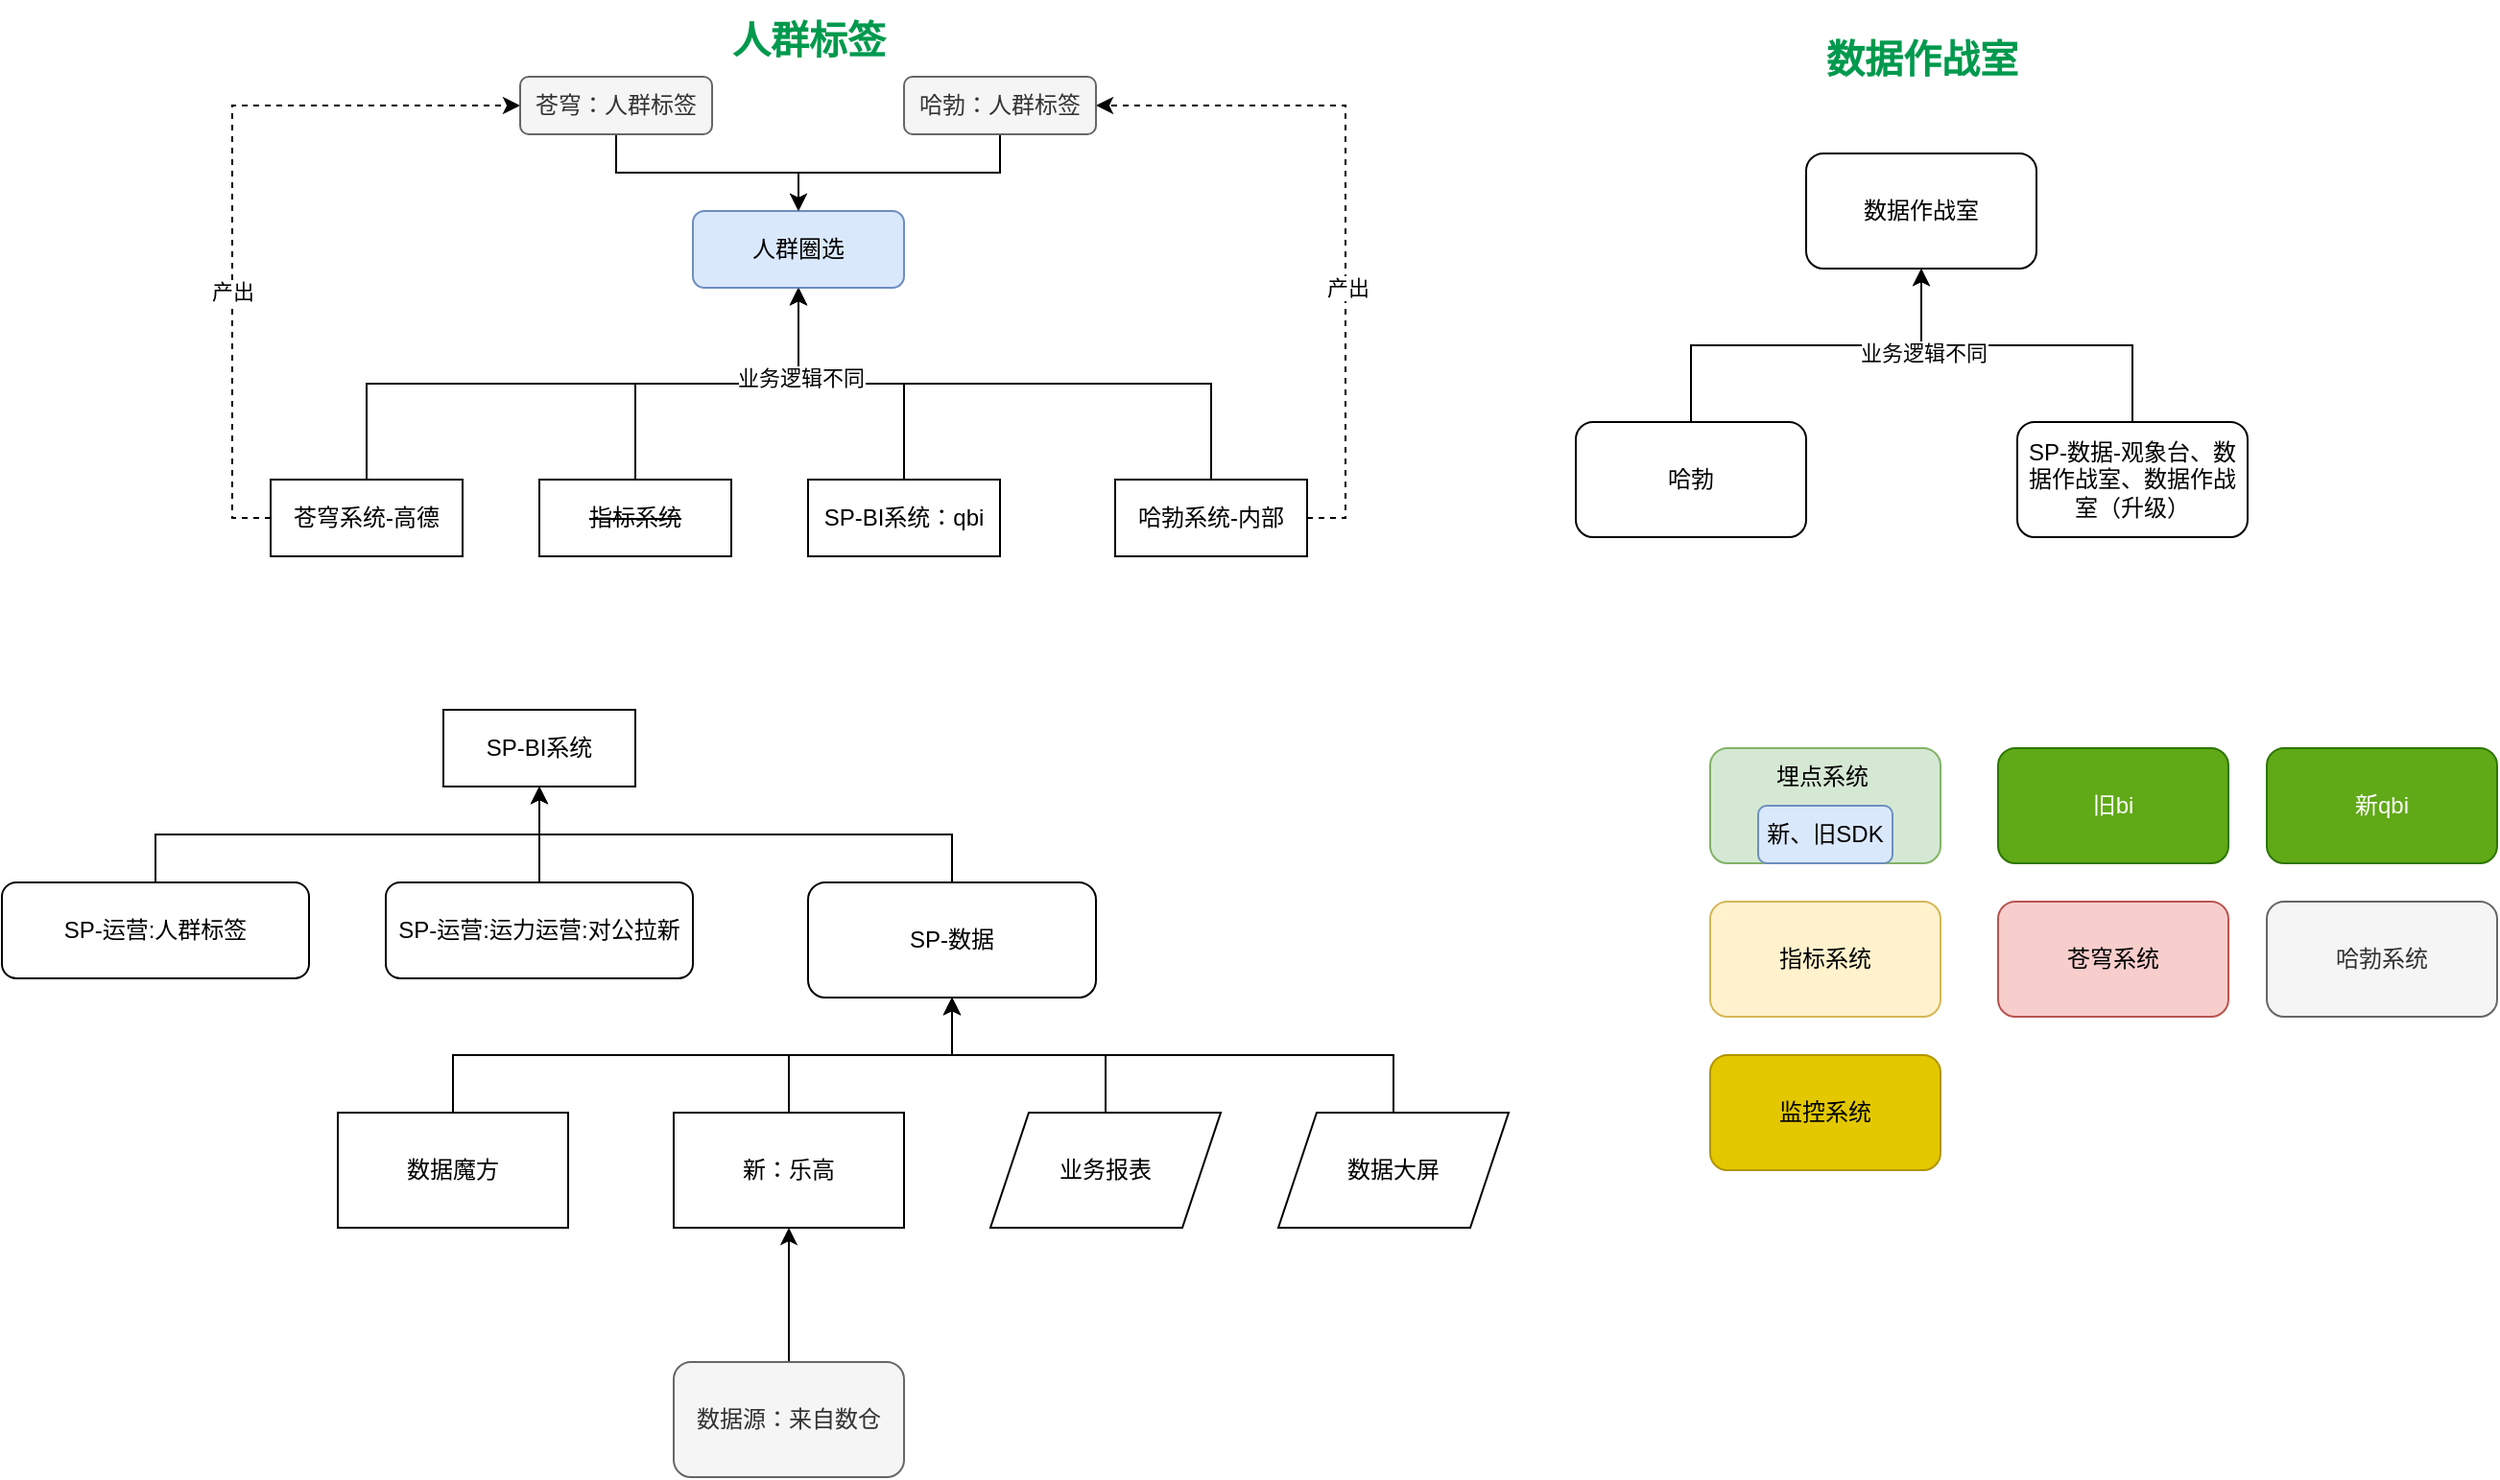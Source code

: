 <mxfile version="24.4.2" type="github">
  <diagram name="第 1 页" id="eANgrpfl19V5May6iINn">
    <mxGraphModel dx="1434" dy="3122" grid="1" gridSize="10" guides="1" tooltips="1" connect="1" arrows="1" fold="1" page="1" pageScale="1" pageWidth="1654" pageHeight="2336" math="0" shadow="0">
      <root>
        <mxCell id="0" />
        <mxCell id="1" parent="0" />
        <mxCell id="rTvgBysRln8sT-yUDkH9-7" style="edgeStyle=orthogonalEdgeStyle;rounded=0;orthogonalLoop=1;jettySize=auto;html=1;exitX=0.5;exitY=0;exitDx=0;exitDy=0;entryX=0.5;entryY=1;entryDx=0;entryDy=0;" parent="1" source="rTvgBysRln8sT-yUDkH9-1" target="rTvgBysRln8sT-yUDkH9-6" edge="1">
          <mxGeometry relative="1" as="geometry" />
        </mxCell>
        <mxCell id="rTvgBysRln8sT-yUDkH9-1" value="&lt;strike&gt;指标系统&lt;/strike&gt;" style="rounded=0;whiteSpace=wrap;html=1;" parent="1" vertex="1">
          <mxGeometry x="280" y="240" width="100" height="40" as="geometry" />
        </mxCell>
        <mxCell id="rTvgBysRln8sT-yUDkH9-8" style="edgeStyle=orthogonalEdgeStyle;rounded=0;orthogonalLoop=1;jettySize=auto;html=1;exitX=0.5;exitY=0;exitDx=0;exitDy=0;entryX=0.5;entryY=1;entryDx=0;entryDy=0;" parent="1" source="rTvgBysRln8sT-yUDkH9-2" target="rTvgBysRln8sT-yUDkH9-6" edge="1">
          <mxGeometry relative="1" as="geometry" />
        </mxCell>
        <mxCell id="SWdIP9cP-iB2GuOIObq4-13" style="edgeStyle=orthogonalEdgeStyle;rounded=0;orthogonalLoop=1;jettySize=auto;html=1;exitX=0;exitY=0.5;exitDx=0;exitDy=0;entryX=0;entryY=0.5;entryDx=0;entryDy=0;dashed=1;" parent="1" source="rTvgBysRln8sT-yUDkH9-2" target="rTvgBysRln8sT-yUDkH9-4" edge="1">
          <mxGeometry relative="1" as="geometry" />
        </mxCell>
        <mxCell id="SWdIP9cP-iB2GuOIObq4-14" value="产出" style="edgeLabel;html=1;align=center;verticalAlign=middle;resizable=0;points=[];" parent="SWdIP9cP-iB2GuOIObq4-13" vertex="1" connectable="0">
          <mxGeometry x="-0.283" relative="1" as="geometry">
            <mxPoint as="offset" />
          </mxGeometry>
        </mxCell>
        <mxCell id="rTvgBysRln8sT-yUDkH9-2" value="苍穹系统-高德" style="rounded=0;whiteSpace=wrap;html=1;" parent="1" vertex="1">
          <mxGeometry x="140" y="240" width="100" height="40" as="geometry" />
        </mxCell>
        <mxCell id="rTvgBysRln8sT-yUDkH9-9" style="edgeStyle=orthogonalEdgeStyle;rounded=0;orthogonalLoop=1;jettySize=auto;html=1;exitX=0.5;exitY=0;exitDx=0;exitDy=0;entryX=0.5;entryY=1;entryDx=0;entryDy=0;" parent="1" source="rTvgBysRln8sT-yUDkH9-3" target="rTvgBysRln8sT-yUDkH9-6" edge="1">
          <mxGeometry relative="1" as="geometry" />
        </mxCell>
        <mxCell id="rTvgBysRln8sT-yUDkH9-3" value="SP-BI系统：qbi" style="rounded=0;whiteSpace=wrap;html=1;" parent="1" vertex="1">
          <mxGeometry x="420" y="240" width="100" height="40" as="geometry" />
        </mxCell>
        <mxCell id="SWdIP9cP-iB2GuOIObq4-11" style="edgeStyle=orthogonalEdgeStyle;rounded=0;orthogonalLoop=1;jettySize=auto;html=1;exitX=0.5;exitY=1;exitDx=0;exitDy=0;entryX=0.5;entryY=0;entryDx=0;entryDy=0;" parent="1" source="rTvgBysRln8sT-yUDkH9-4" target="rTvgBysRln8sT-yUDkH9-6" edge="1">
          <mxGeometry relative="1" as="geometry" />
        </mxCell>
        <mxCell id="rTvgBysRln8sT-yUDkH9-4" value="苍穹：人群标签" style="rounded=1;whiteSpace=wrap;html=1;fillColor=#f5f5f5;fontColor=#333333;strokeColor=#666666;" parent="1" vertex="1">
          <mxGeometry x="270" y="30" width="100" height="30" as="geometry" />
        </mxCell>
        <mxCell id="rTvgBysRln8sT-yUDkH9-6" value="人群圈选" style="rounded=1;whiteSpace=wrap;html=1;fillColor=#dae8fc;strokeColor=#6c8ebf;" parent="1" vertex="1">
          <mxGeometry x="360" y="100" width="110" height="40" as="geometry" />
        </mxCell>
        <mxCell id="SWdIP9cP-iB2GuOIObq4-2" style="edgeStyle=orthogonalEdgeStyle;rounded=0;orthogonalLoop=1;jettySize=auto;html=1;exitX=0.5;exitY=0;exitDx=0;exitDy=0;entryX=0.5;entryY=1;entryDx=0;entryDy=0;" parent="1" source="SWdIP9cP-iB2GuOIObq4-1" target="rTvgBysRln8sT-yUDkH9-6" edge="1">
          <mxGeometry relative="1" as="geometry">
            <mxPoint x="340" y="160" as="targetPoint" />
          </mxGeometry>
        </mxCell>
        <mxCell id="1znp_SYPL2sN-UUjBpfQ-7" value="业务逻辑不同" style="edgeLabel;html=1;align=center;verticalAlign=middle;resizable=0;points=[];" vertex="1" connectable="0" parent="SWdIP9cP-iB2GuOIObq4-2">
          <mxGeometry x="0.702" y="-1" relative="1" as="geometry">
            <mxPoint as="offset" />
          </mxGeometry>
        </mxCell>
        <mxCell id="SWdIP9cP-iB2GuOIObq4-12" style="edgeStyle=orthogonalEdgeStyle;rounded=0;orthogonalLoop=1;jettySize=auto;html=1;exitX=1;exitY=0.5;exitDx=0;exitDy=0;entryX=1;entryY=0.5;entryDx=0;entryDy=0;dashed=1;" parent="1" source="SWdIP9cP-iB2GuOIObq4-1" target="SWdIP9cP-iB2GuOIObq4-3" edge="1">
          <mxGeometry relative="1" as="geometry" />
        </mxCell>
        <mxCell id="SWdIP9cP-iB2GuOIObq4-15" value="产出" style="edgeLabel;html=1;align=center;verticalAlign=middle;resizable=0;points=[];" parent="SWdIP9cP-iB2GuOIObq4-12" vertex="1" connectable="0">
          <mxGeometry x="-0.233" y="-1" relative="1" as="geometry">
            <mxPoint as="offset" />
          </mxGeometry>
        </mxCell>
        <mxCell id="SWdIP9cP-iB2GuOIObq4-1" value="哈勃系统-内部" style="rounded=0;whiteSpace=wrap;html=1;" parent="1" vertex="1">
          <mxGeometry x="580" y="240" width="100" height="40" as="geometry" />
        </mxCell>
        <mxCell id="SWdIP9cP-iB2GuOIObq4-9" style="edgeStyle=orthogonalEdgeStyle;rounded=0;orthogonalLoop=1;jettySize=auto;html=1;exitX=0.5;exitY=1;exitDx=0;exitDy=0;entryX=0.5;entryY=0;entryDx=0;entryDy=0;" parent="1" source="SWdIP9cP-iB2GuOIObq4-3" target="rTvgBysRln8sT-yUDkH9-6" edge="1">
          <mxGeometry relative="1" as="geometry" />
        </mxCell>
        <mxCell id="SWdIP9cP-iB2GuOIObq4-3" value="哈勃：人群标签" style="rounded=1;whiteSpace=wrap;html=1;fillColor=#f5f5f5;fontColor=#333333;strokeColor=#666666;" parent="1" vertex="1">
          <mxGeometry x="470" y="30" width="100" height="30" as="geometry" />
        </mxCell>
        <mxCell id="N_xGAvc0zhLMLdToTufJ-9" style="edgeStyle=orthogonalEdgeStyle;rounded=0;orthogonalLoop=1;jettySize=auto;html=1;exitX=0.5;exitY=0;exitDx=0;exitDy=0;entryX=0.5;entryY=1;entryDx=0;entryDy=0;" parent="1" source="SWdIP9cP-iB2GuOIObq4-5" target="N_xGAvc0zhLMLdToTufJ-1" edge="1">
          <mxGeometry relative="1" as="geometry" />
        </mxCell>
        <mxCell id="SWdIP9cP-iB2GuOIObq4-5" value="新：乐高" style="rounded=0;whiteSpace=wrap;html=1;" parent="1" vertex="1">
          <mxGeometry x="350" y="570" width="120" height="60" as="geometry" />
        </mxCell>
        <mxCell id="SWdIP9cP-iB2GuOIObq4-8" style="edgeStyle=orthogonalEdgeStyle;rounded=0;orthogonalLoop=1;jettySize=auto;html=1;exitX=0.5;exitY=1;exitDx=0;exitDy=0;" parent="1" source="SWdIP9cP-iB2GuOIObq4-3" target="SWdIP9cP-iB2GuOIObq4-3" edge="1">
          <mxGeometry relative="1" as="geometry" />
        </mxCell>
        <mxCell id="SWdIP9cP-iB2GuOIObq4-17" style="edgeStyle=orthogonalEdgeStyle;rounded=0;orthogonalLoop=1;jettySize=auto;html=1;exitX=0.5;exitY=0;exitDx=0;exitDy=0;entryX=0.5;entryY=1;entryDx=0;entryDy=0;" parent="1" source="SWdIP9cP-iB2GuOIObq4-16" target="SWdIP9cP-iB2GuOIObq4-5" edge="1">
          <mxGeometry relative="1" as="geometry" />
        </mxCell>
        <mxCell id="SWdIP9cP-iB2GuOIObq4-16" value="数据源：来自数仓" style="rounded=1;whiteSpace=wrap;html=1;fillColor=#f5f5f5;fontColor=#333333;strokeColor=#666666;" parent="1" vertex="1">
          <mxGeometry x="350" y="700" width="120" height="60" as="geometry" />
        </mxCell>
        <mxCell id="N_xGAvc0zhLMLdToTufJ-5" style="edgeStyle=orthogonalEdgeStyle;rounded=0;orthogonalLoop=1;jettySize=auto;html=1;exitX=0.5;exitY=0;exitDx=0;exitDy=0;entryX=0.5;entryY=1;entryDx=0;entryDy=0;" parent="1" source="SWdIP9cP-iB2GuOIObq4-20" target="N_xGAvc0zhLMLdToTufJ-2" edge="1">
          <mxGeometry relative="1" as="geometry" />
        </mxCell>
        <mxCell id="SWdIP9cP-iB2GuOIObq4-20" value="SP-运营:人群标签" style="rounded=1;whiteSpace=wrap;html=1;" parent="1" vertex="1">
          <mxGeometry y="450" width="160" height="50" as="geometry" />
        </mxCell>
        <mxCell id="N_xGAvc0zhLMLdToTufJ-6" style="edgeStyle=orthogonalEdgeStyle;rounded=0;orthogonalLoop=1;jettySize=auto;html=1;exitX=0.5;exitY=0;exitDx=0;exitDy=0;entryX=0.5;entryY=1;entryDx=0;entryDy=0;" parent="1" source="SWdIP9cP-iB2GuOIObq4-22" target="N_xGAvc0zhLMLdToTufJ-2" edge="1">
          <mxGeometry relative="1" as="geometry" />
        </mxCell>
        <mxCell id="SWdIP9cP-iB2GuOIObq4-22" value="SP-运营:运力运营:对公拉新" style="rounded=1;whiteSpace=wrap;html=1;" parent="1" vertex="1">
          <mxGeometry x="200" y="450" width="160" height="50" as="geometry" />
        </mxCell>
        <mxCell id="N_xGAvc0zhLMLdToTufJ-7" style="edgeStyle=orthogonalEdgeStyle;rounded=0;orthogonalLoop=1;jettySize=auto;html=1;exitX=0.5;exitY=0;exitDx=0;exitDy=0;entryX=0.5;entryY=1;entryDx=0;entryDy=0;" parent="1" source="N_xGAvc0zhLMLdToTufJ-1" target="N_xGAvc0zhLMLdToTufJ-2" edge="1">
          <mxGeometry relative="1" as="geometry" />
        </mxCell>
        <mxCell id="N_xGAvc0zhLMLdToTufJ-1" value="SP-数据" style="rounded=1;whiteSpace=wrap;html=1;" parent="1" vertex="1">
          <mxGeometry x="420" y="450" width="150" height="60" as="geometry" />
        </mxCell>
        <mxCell id="N_xGAvc0zhLMLdToTufJ-2" value="SP-BI系统" style="rounded=0;whiteSpace=wrap;html=1;" parent="1" vertex="1">
          <mxGeometry x="230" y="360" width="100" height="40" as="geometry" />
        </mxCell>
        <mxCell id="N_xGAvc0zhLMLdToTufJ-8" style="edgeStyle=orthogonalEdgeStyle;rounded=0;orthogonalLoop=1;jettySize=auto;html=1;exitX=0.5;exitY=0;exitDx=0;exitDy=0;entryX=0.5;entryY=1;entryDx=0;entryDy=0;" parent="1" source="N_xGAvc0zhLMLdToTufJ-3" target="N_xGAvc0zhLMLdToTufJ-1" edge="1">
          <mxGeometry relative="1" as="geometry" />
        </mxCell>
        <mxCell id="N_xGAvc0zhLMLdToTufJ-3" value="数据魔方" style="rounded=0;whiteSpace=wrap;html=1;" parent="1" vertex="1">
          <mxGeometry x="175" y="570" width="120" height="60" as="geometry" />
        </mxCell>
        <mxCell id="N_xGAvc0zhLMLdToTufJ-12" style="edgeStyle=orthogonalEdgeStyle;rounded=0;orthogonalLoop=1;jettySize=auto;html=1;exitX=0.5;exitY=0;exitDx=0;exitDy=0;entryX=0.5;entryY=1;entryDx=0;entryDy=0;" parent="1" source="N_xGAvc0zhLMLdToTufJ-10" target="N_xGAvc0zhLMLdToTufJ-1" edge="1">
          <mxGeometry relative="1" as="geometry" />
        </mxCell>
        <mxCell id="N_xGAvc0zhLMLdToTufJ-10" value="业务报表" style="shape=parallelogram;perimeter=parallelogramPerimeter;whiteSpace=wrap;html=1;fixedSize=1;" parent="1" vertex="1">
          <mxGeometry x="515" y="570" width="120" height="60" as="geometry" />
        </mxCell>
        <mxCell id="N_xGAvc0zhLMLdToTufJ-14" style="edgeStyle=orthogonalEdgeStyle;rounded=0;orthogonalLoop=1;jettySize=auto;html=1;exitX=0.5;exitY=0;exitDx=0;exitDy=0;entryX=0.5;entryY=1;entryDx=0;entryDy=0;" parent="1" source="N_xGAvc0zhLMLdToTufJ-13" target="N_xGAvc0zhLMLdToTufJ-1" edge="1">
          <mxGeometry relative="1" as="geometry" />
        </mxCell>
        <mxCell id="N_xGAvc0zhLMLdToTufJ-13" value="数据大屏" style="shape=parallelogram;perimeter=parallelogramPerimeter;whiteSpace=wrap;html=1;fixedSize=1;" parent="1" vertex="1">
          <mxGeometry x="665" y="570" width="120" height="60" as="geometry" />
        </mxCell>
        <mxCell id="N_xGAvc0zhLMLdToTufJ-15" value="&lt;b&gt;&lt;font color=&quot;#00994d&quot; style=&quot;font-size: 20px;&quot;&gt;人群标签&lt;/font&gt;&lt;/b&gt;" style="text;html=1;align=center;verticalAlign=middle;resizable=0;points=[];autosize=1;strokeColor=none;fillColor=none;" parent="1" vertex="1">
          <mxGeometry x="370" y="-10" width="100" height="40" as="geometry" />
        </mxCell>
        <mxCell id="1znp_SYPL2sN-UUjBpfQ-1" value="数据作战室" style="rounded=1;whiteSpace=wrap;html=1;" vertex="1" parent="1">
          <mxGeometry x="940" y="70" width="120" height="60" as="geometry" />
        </mxCell>
        <mxCell id="1znp_SYPL2sN-UUjBpfQ-4" style="edgeStyle=orthogonalEdgeStyle;rounded=0;orthogonalLoop=1;jettySize=auto;html=1;exitX=0.5;exitY=0;exitDx=0;exitDy=0;entryX=0.5;entryY=1;entryDx=0;entryDy=0;" edge="1" parent="1" source="1znp_SYPL2sN-UUjBpfQ-2" target="1znp_SYPL2sN-UUjBpfQ-1">
          <mxGeometry relative="1" as="geometry" />
        </mxCell>
        <mxCell id="1znp_SYPL2sN-UUjBpfQ-2" value="哈勃" style="rounded=1;whiteSpace=wrap;html=1;" vertex="1" parent="1">
          <mxGeometry x="820" y="210" width="120" height="60" as="geometry" />
        </mxCell>
        <mxCell id="1znp_SYPL2sN-UUjBpfQ-5" style="edgeStyle=orthogonalEdgeStyle;rounded=0;orthogonalLoop=1;jettySize=auto;html=1;exitX=0.5;exitY=0;exitDx=0;exitDy=0;entryX=0.5;entryY=1;entryDx=0;entryDy=0;" edge="1" parent="1" source="1znp_SYPL2sN-UUjBpfQ-3" target="1znp_SYPL2sN-UUjBpfQ-1">
          <mxGeometry relative="1" as="geometry">
            <mxPoint x="1000" y="140" as="targetPoint" />
          </mxGeometry>
        </mxCell>
        <mxCell id="1znp_SYPL2sN-UUjBpfQ-8" value="业务逻辑不同" style="edgeLabel;html=1;align=center;verticalAlign=middle;resizable=0;points=[];" vertex="1" connectable="0" parent="1znp_SYPL2sN-UUjBpfQ-5">
          <mxGeometry x="0.568" y="4" relative="1" as="geometry">
            <mxPoint as="offset" />
          </mxGeometry>
        </mxCell>
        <mxCell id="1znp_SYPL2sN-UUjBpfQ-3" value="SP-数据-观象台、数据作战室、数据作战室（升级）" style="rounded=1;whiteSpace=wrap;html=1;" vertex="1" parent="1">
          <mxGeometry x="1050" y="210" width="120" height="60" as="geometry" />
        </mxCell>
        <mxCell id="1znp_SYPL2sN-UUjBpfQ-9" value="&lt;b&gt;&lt;font color=&quot;#00994d&quot; style=&quot;font-size: 20px;&quot;&gt;数据作战室&lt;/font&gt;&lt;/b&gt;" style="text;html=1;align=center;verticalAlign=middle;resizable=0;points=[];autosize=1;strokeColor=none;fillColor=none;" vertex="1" parent="1">
          <mxGeometry x="940" width="120" height="40" as="geometry" />
        </mxCell>
        <mxCell id="1znp_SYPL2sN-UUjBpfQ-15" value="旧bi" style="rounded=1;whiteSpace=wrap;html=1;fillColor=#60a917;strokeColor=#2D7600;fontColor=#ffffff;" vertex="1" parent="1">
          <mxGeometry x="1040" y="380" width="120" height="60" as="geometry" />
        </mxCell>
        <mxCell id="1znp_SYPL2sN-UUjBpfQ-16" value="新qbi" style="rounded=1;whiteSpace=wrap;html=1;fillColor=#60a917;strokeColor=#2D7600;fontColor=#ffffff;" vertex="1" parent="1">
          <mxGeometry x="1180" y="380" width="120" height="60" as="geometry" />
        </mxCell>
        <mxCell id="1znp_SYPL2sN-UUjBpfQ-17" value="指标系统" style="rounded=1;whiteSpace=wrap;html=1;fillColor=#fff2cc;strokeColor=#d6b656;" vertex="1" parent="1">
          <mxGeometry x="890" y="460" width="120" height="60" as="geometry" />
        </mxCell>
        <mxCell id="1znp_SYPL2sN-UUjBpfQ-22" value="苍穹系统" style="rounded=1;whiteSpace=wrap;html=1;fillColor=#f8cecc;strokeColor=#b85450;" vertex="1" parent="1">
          <mxGeometry x="1040" y="460" width="120" height="60" as="geometry" />
        </mxCell>
        <mxCell id="1znp_SYPL2sN-UUjBpfQ-23" value="哈勃系统" style="rounded=1;whiteSpace=wrap;html=1;fillColor=#f5f5f5;fontColor=#333333;strokeColor=#666666;" vertex="1" parent="1">
          <mxGeometry x="1180" y="460" width="120" height="60" as="geometry" />
        </mxCell>
        <mxCell id="1znp_SYPL2sN-UUjBpfQ-24" value="监控系统" style="rounded=1;whiteSpace=wrap;html=1;fillColor=#e3c800;fontColor=#000000;strokeColor=#B09500;" vertex="1" parent="1">
          <mxGeometry x="890" y="540" width="120" height="60" as="geometry" />
        </mxCell>
        <mxCell id="1znp_SYPL2sN-UUjBpfQ-25" value="" style="group" vertex="1" connectable="0" parent="1">
          <mxGeometry x="890" y="380" width="120" height="60" as="geometry" />
        </mxCell>
        <mxCell id="1znp_SYPL2sN-UUjBpfQ-10" value="" style="rounded=1;whiteSpace=wrap;html=1;fillColor=#d5e8d4;strokeColor=#82b366;" vertex="1" parent="1znp_SYPL2sN-UUjBpfQ-25">
          <mxGeometry width="120" height="60" as="geometry" />
        </mxCell>
        <mxCell id="1znp_SYPL2sN-UUjBpfQ-18" value="新、旧SDK" style="rounded=1;whiteSpace=wrap;html=1;fillColor=#dae8fc;strokeColor=#6c8ebf;" vertex="1" parent="1znp_SYPL2sN-UUjBpfQ-25">
          <mxGeometry x="25" y="30" width="70" height="30" as="geometry" />
        </mxCell>
        <mxCell id="1znp_SYPL2sN-UUjBpfQ-20" value="埋点系统" style="text;html=1;align=center;verticalAlign=middle;resizable=0;points=[];autosize=1;strokeColor=none;fillColor=none;" vertex="1" parent="1znp_SYPL2sN-UUjBpfQ-25">
          <mxGeometry x="23" width="70" height="30" as="geometry" />
        </mxCell>
      </root>
    </mxGraphModel>
  </diagram>
</mxfile>
